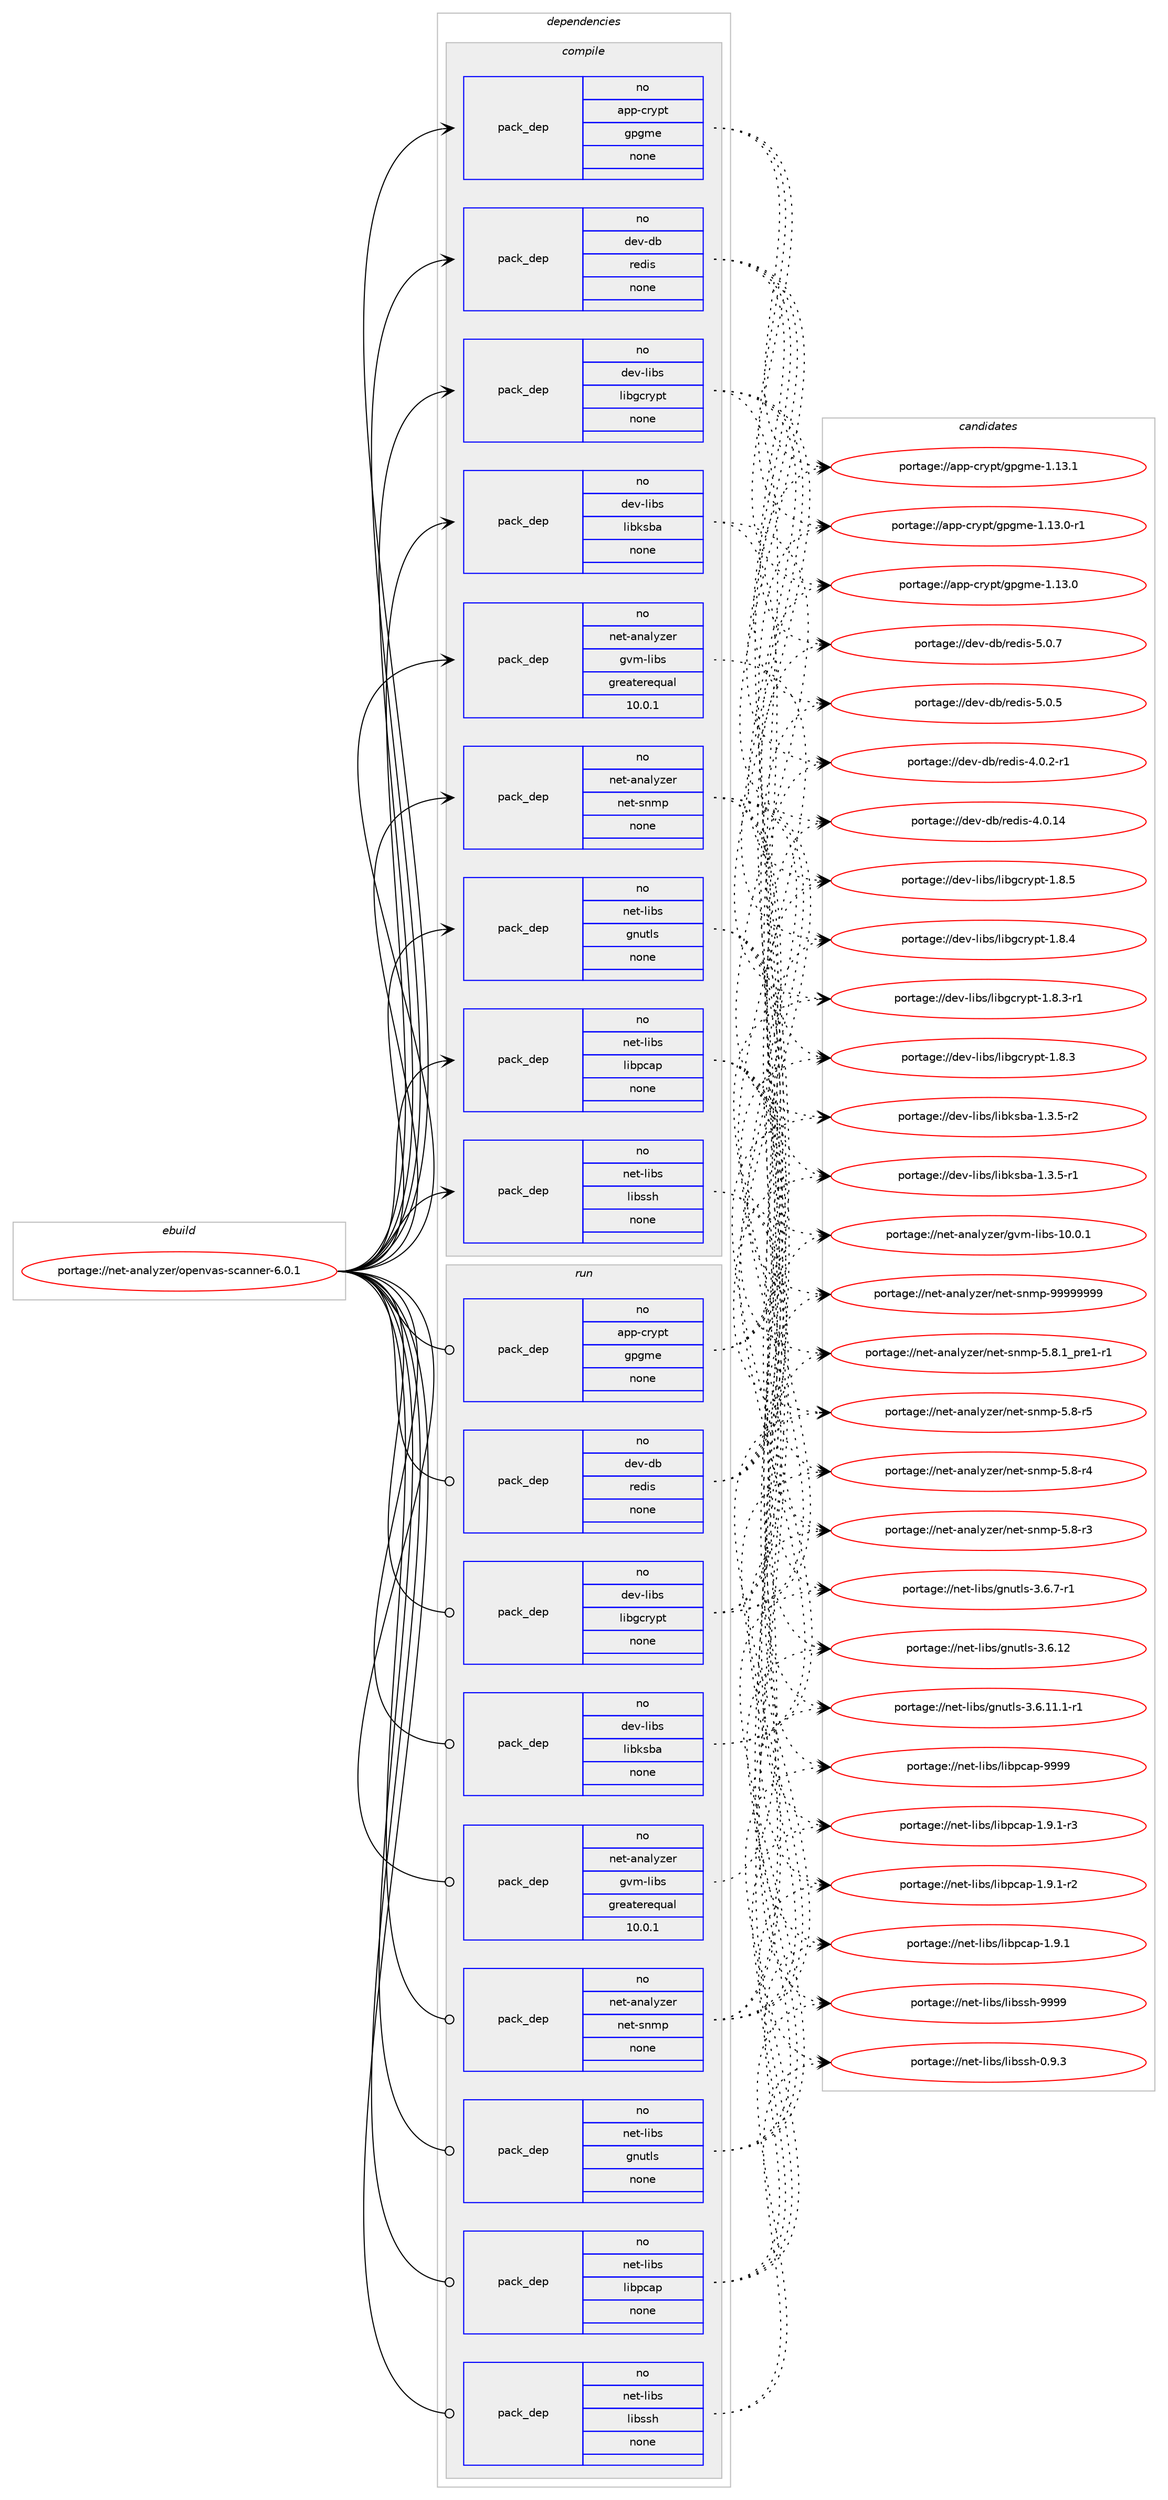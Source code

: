 digraph prolog {

# *************
# Graph options
# *************

newrank=true;
concentrate=true;
compound=true;
graph [rankdir=LR,fontname=Helvetica,fontsize=10,ranksep=1.5];#, ranksep=2.5, nodesep=0.2];
edge  [arrowhead=vee];
node  [fontname=Helvetica,fontsize=10];

# **********
# The ebuild
# **********

subgraph cluster_leftcol {
color=gray;
rank=same;
label=<<i>ebuild</i>>;
id [label="portage://net-analyzer/openvas-scanner-6.0.1", color=red, width=4, href="../net-analyzer/openvas-scanner-6.0.1.svg"];
}

# ****************
# The dependencies
# ****************

subgraph cluster_midcol {
color=gray;
label=<<i>dependencies</i>>;
subgraph cluster_compile {
fillcolor="#eeeeee";
style=filled;
label=<<i>compile</i>>;
subgraph pack51650 {
dependency66739 [label=<<TABLE BORDER="0" CELLBORDER="1" CELLSPACING="0" CELLPADDING="4" WIDTH="220"><TR><TD ROWSPAN="6" CELLPADDING="30">pack_dep</TD></TR><TR><TD WIDTH="110">no</TD></TR><TR><TD>app-crypt</TD></TR><TR><TD>gpgme</TD></TR><TR><TD>none</TD></TR><TR><TD></TD></TR></TABLE>>, shape=none, color=blue];
}
id:e -> dependency66739:w [weight=20,style="solid",arrowhead="vee"];
subgraph pack51651 {
dependency66740 [label=<<TABLE BORDER="0" CELLBORDER="1" CELLSPACING="0" CELLPADDING="4" WIDTH="220"><TR><TD ROWSPAN="6" CELLPADDING="30">pack_dep</TD></TR><TR><TD WIDTH="110">no</TD></TR><TR><TD>dev-db</TD></TR><TR><TD>redis</TD></TR><TR><TD>none</TD></TR><TR><TD></TD></TR></TABLE>>, shape=none, color=blue];
}
id:e -> dependency66740:w [weight=20,style="solid",arrowhead="vee"];
subgraph pack51652 {
dependency66741 [label=<<TABLE BORDER="0" CELLBORDER="1" CELLSPACING="0" CELLPADDING="4" WIDTH="220"><TR><TD ROWSPAN="6" CELLPADDING="30">pack_dep</TD></TR><TR><TD WIDTH="110">no</TD></TR><TR><TD>dev-libs</TD></TR><TR><TD>libgcrypt</TD></TR><TR><TD>none</TD></TR><TR><TD></TD></TR></TABLE>>, shape=none, color=blue];
}
id:e -> dependency66741:w [weight=20,style="solid",arrowhead="vee"];
subgraph pack51653 {
dependency66742 [label=<<TABLE BORDER="0" CELLBORDER="1" CELLSPACING="0" CELLPADDING="4" WIDTH="220"><TR><TD ROWSPAN="6" CELLPADDING="30">pack_dep</TD></TR><TR><TD WIDTH="110">no</TD></TR><TR><TD>dev-libs</TD></TR><TR><TD>libksba</TD></TR><TR><TD>none</TD></TR><TR><TD></TD></TR></TABLE>>, shape=none, color=blue];
}
id:e -> dependency66742:w [weight=20,style="solid",arrowhead="vee"];
subgraph pack51654 {
dependency66743 [label=<<TABLE BORDER="0" CELLBORDER="1" CELLSPACING="0" CELLPADDING="4" WIDTH="220"><TR><TD ROWSPAN="6" CELLPADDING="30">pack_dep</TD></TR><TR><TD WIDTH="110">no</TD></TR><TR><TD>net-analyzer</TD></TR><TR><TD>gvm-libs</TD></TR><TR><TD>greaterequal</TD></TR><TR><TD>10.0.1</TD></TR></TABLE>>, shape=none, color=blue];
}
id:e -> dependency66743:w [weight=20,style="solid",arrowhead="vee"];
subgraph pack51655 {
dependency66744 [label=<<TABLE BORDER="0" CELLBORDER="1" CELLSPACING="0" CELLPADDING="4" WIDTH="220"><TR><TD ROWSPAN="6" CELLPADDING="30">pack_dep</TD></TR><TR><TD WIDTH="110">no</TD></TR><TR><TD>net-analyzer</TD></TR><TR><TD>net-snmp</TD></TR><TR><TD>none</TD></TR><TR><TD></TD></TR></TABLE>>, shape=none, color=blue];
}
id:e -> dependency66744:w [weight=20,style="solid",arrowhead="vee"];
subgraph pack51656 {
dependency66745 [label=<<TABLE BORDER="0" CELLBORDER="1" CELLSPACING="0" CELLPADDING="4" WIDTH="220"><TR><TD ROWSPAN="6" CELLPADDING="30">pack_dep</TD></TR><TR><TD WIDTH="110">no</TD></TR><TR><TD>net-libs</TD></TR><TR><TD>gnutls</TD></TR><TR><TD>none</TD></TR><TR><TD></TD></TR></TABLE>>, shape=none, color=blue];
}
id:e -> dependency66745:w [weight=20,style="solid",arrowhead="vee"];
subgraph pack51657 {
dependency66746 [label=<<TABLE BORDER="0" CELLBORDER="1" CELLSPACING="0" CELLPADDING="4" WIDTH="220"><TR><TD ROWSPAN="6" CELLPADDING="30">pack_dep</TD></TR><TR><TD WIDTH="110">no</TD></TR><TR><TD>net-libs</TD></TR><TR><TD>libpcap</TD></TR><TR><TD>none</TD></TR><TR><TD></TD></TR></TABLE>>, shape=none, color=blue];
}
id:e -> dependency66746:w [weight=20,style="solid",arrowhead="vee"];
subgraph pack51658 {
dependency66747 [label=<<TABLE BORDER="0" CELLBORDER="1" CELLSPACING="0" CELLPADDING="4" WIDTH="220"><TR><TD ROWSPAN="6" CELLPADDING="30">pack_dep</TD></TR><TR><TD WIDTH="110">no</TD></TR><TR><TD>net-libs</TD></TR><TR><TD>libssh</TD></TR><TR><TD>none</TD></TR><TR><TD></TD></TR></TABLE>>, shape=none, color=blue];
}
id:e -> dependency66747:w [weight=20,style="solid",arrowhead="vee"];
}
subgraph cluster_compileandrun {
fillcolor="#eeeeee";
style=filled;
label=<<i>compile and run</i>>;
}
subgraph cluster_run {
fillcolor="#eeeeee";
style=filled;
label=<<i>run</i>>;
subgraph pack51659 {
dependency66748 [label=<<TABLE BORDER="0" CELLBORDER="1" CELLSPACING="0" CELLPADDING="4" WIDTH="220"><TR><TD ROWSPAN="6" CELLPADDING="30">pack_dep</TD></TR><TR><TD WIDTH="110">no</TD></TR><TR><TD>app-crypt</TD></TR><TR><TD>gpgme</TD></TR><TR><TD>none</TD></TR><TR><TD></TD></TR></TABLE>>, shape=none, color=blue];
}
id:e -> dependency66748:w [weight=20,style="solid",arrowhead="odot"];
subgraph pack51660 {
dependency66749 [label=<<TABLE BORDER="0" CELLBORDER="1" CELLSPACING="0" CELLPADDING="4" WIDTH="220"><TR><TD ROWSPAN="6" CELLPADDING="30">pack_dep</TD></TR><TR><TD WIDTH="110">no</TD></TR><TR><TD>dev-db</TD></TR><TR><TD>redis</TD></TR><TR><TD>none</TD></TR><TR><TD></TD></TR></TABLE>>, shape=none, color=blue];
}
id:e -> dependency66749:w [weight=20,style="solid",arrowhead="odot"];
subgraph pack51661 {
dependency66750 [label=<<TABLE BORDER="0" CELLBORDER="1" CELLSPACING="0" CELLPADDING="4" WIDTH="220"><TR><TD ROWSPAN="6" CELLPADDING="30">pack_dep</TD></TR><TR><TD WIDTH="110">no</TD></TR><TR><TD>dev-libs</TD></TR><TR><TD>libgcrypt</TD></TR><TR><TD>none</TD></TR><TR><TD></TD></TR></TABLE>>, shape=none, color=blue];
}
id:e -> dependency66750:w [weight=20,style="solid",arrowhead="odot"];
subgraph pack51662 {
dependency66751 [label=<<TABLE BORDER="0" CELLBORDER="1" CELLSPACING="0" CELLPADDING="4" WIDTH="220"><TR><TD ROWSPAN="6" CELLPADDING="30">pack_dep</TD></TR><TR><TD WIDTH="110">no</TD></TR><TR><TD>dev-libs</TD></TR><TR><TD>libksba</TD></TR><TR><TD>none</TD></TR><TR><TD></TD></TR></TABLE>>, shape=none, color=blue];
}
id:e -> dependency66751:w [weight=20,style="solid",arrowhead="odot"];
subgraph pack51663 {
dependency66752 [label=<<TABLE BORDER="0" CELLBORDER="1" CELLSPACING="0" CELLPADDING="4" WIDTH="220"><TR><TD ROWSPAN="6" CELLPADDING="30">pack_dep</TD></TR><TR><TD WIDTH="110">no</TD></TR><TR><TD>net-analyzer</TD></TR><TR><TD>gvm-libs</TD></TR><TR><TD>greaterequal</TD></TR><TR><TD>10.0.1</TD></TR></TABLE>>, shape=none, color=blue];
}
id:e -> dependency66752:w [weight=20,style="solid",arrowhead="odot"];
subgraph pack51664 {
dependency66753 [label=<<TABLE BORDER="0" CELLBORDER="1" CELLSPACING="0" CELLPADDING="4" WIDTH="220"><TR><TD ROWSPAN="6" CELLPADDING="30">pack_dep</TD></TR><TR><TD WIDTH="110">no</TD></TR><TR><TD>net-analyzer</TD></TR><TR><TD>net-snmp</TD></TR><TR><TD>none</TD></TR><TR><TD></TD></TR></TABLE>>, shape=none, color=blue];
}
id:e -> dependency66753:w [weight=20,style="solid",arrowhead="odot"];
subgraph pack51665 {
dependency66754 [label=<<TABLE BORDER="0" CELLBORDER="1" CELLSPACING="0" CELLPADDING="4" WIDTH="220"><TR><TD ROWSPAN="6" CELLPADDING="30">pack_dep</TD></TR><TR><TD WIDTH="110">no</TD></TR><TR><TD>net-libs</TD></TR><TR><TD>gnutls</TD></TR><TR><TD>none</TD></TR><TR><TD></TD></TR></TABLE>>, shape=none, color=blue];
}
id:e -> dependency66754:w [weight=20,style="solid",arrowhead="odot"];
subgraph pack51666 {
dependency66755 [label=<<TABLE BORDER="0" CELLBORDER="1" CELLSPACING="0" CELLPADDING="4" WIDTH="220"><TR><TD ROWSPAN="6" CELLPADDING="30">pack_dep</TD></TR><TR><TD WIDTH="110">no</TD></TR><TR><TD>net-libs</TD></TR><TR><TD>libpcap</TD></TR><TR><TD>none</TD></TR><TR><TD></TD></TR></TABLE>>, shape=none, color=blue];
}
id:e -> dependency66755:w [weight=20,style="solid",arrowhead="odot"];
subgraph pack51667 {
dependency66756 [label=<<TABLE BORDER="0" CELLBORDER="1" CELLSPACING="0" CELLPADDING="4" WIDTH="220"><TR><TD ROWSPAN="6" CELLPADDING="30">pack_dep</TD></TR><TR><TD WIDTH="110">no</TD></TR><TR><TD>net-libs</TD></TR><TR><TD>libssh</TD></TR><TR><TD>none</TD></TR><TR><TD></TD></TR></TABLE>>, shape=none, color=blue];
}
id:e -> dependency66756:w [weight=20,style="solid",arrowhead="odot"];
}
}

# **************
# The candidates
# **************

subgraph cluster_choices {
rank=same;
color=gray;
label=<<i>candidates</i>>;

subgraph choice51650 {
color=black;
nodesep=1;
choice9711211245991141211121164710311210310910145494649514649 [label="portage://app-crypt/gpgme-1.13.1", color=red, width=4,href="../app-crypt/gpgme-1.13.1.svg"];
choice97112112459911412111211647103112103109101454946495146484511449 [label="portage://app-crypt/gpgme-1.13.0-r1", color=red, width=4,href="../app-crypt/gpgme-1.13.0-r1.svg"];
choice9711211245991141211121164710311210310910145494649514648 [label="portage://app-crypt/gpgme-1.13.0", color=red, width=4,href="../app-crypt/gpgme-1.13.0.svg"];
dependency66739:e -> choice9711211245991141211121164710311210310910145494649514649:w [style=dotted,weight="100"];
dependency66739:e -> choice97112112459911412111211647103112103109101454946495146484511449:w [style=dotted,weight="100"];
dependency66739:e -> choice9711211245991141211121164710311210310910145494649514648:w [style=dotted,weight="100"];
}
subgraph choice51651 {
color=black;
nodesep=1;
choice100101118451009847114101100105115455346484655 [label="portage://dev-db/redis-5.0.7", color=red, width=4,href="../dev-db/redis-5.0.7.svg"];
choice100101118451009847114101100105115455346484653 [label="portage://dev-db/redis-5.0.5", color=red, width=4,href="../dev-db/redis-5.0.5.svg"];
choice1001011184510098471141011001051154552464846504511449 [label="portage://dev-db/redis-4.0.2-r1", color=red, width=4,href="../dev-db/redis-4.0.2-r1.svg"];
choice10010111845100984711410110010511545524648464952 [label="portage://dev-db/redis-4.0.14", color=red, width=4,href="../dev-db/redis-4.0.14.svg"];
dependency66740:e -> choice100101118451009847114101100105115455346484655:w [style=dotted,weight="100"];
dependency66740:e -> choice100101118451009847114101100105115455346484653:w [style=dotted,weight="100"];
dependency66740:e -> choice1001011184510098471141011001051154552464846504511449:w [style=dotted,weight="100"];
dependency66740:e -> choice10010111845100984711410110010511545524648464952:w [style=dotted,weight="100"];
}
subgraph choice51652 {
color=black;
nodesep=1;
choice1001011184510810598115471081059810399114121112116454946564653 [label="portage://dev-libs/libgcrypt-1.8.5", color=red, width=4,href="../dev-libs/libgcrypt-1.8.5.svg"];
choice1001011184510810598115471081059810399114121112116454946564652 [label="portage://dev-libs/libgcrypt-1.8.4", color=red, width=4,href="../dev-libs/libgcrypt-1.8.4.svg"];
choice10010111845108105981154710810598103991141211121164549465646514511449 [label="portage://dev-libs/libgcrypt-1.8.3-r1", color=red, width=4,href="../dev-libs/libgcrypt-1.8.3-r1.svg"];
choice1001011184510810598115471081059810399114121112116454946564651 [label="portage://dev-libs/libgcrypt-1.8.3", color=red, width=4,href="../dev-libs/libgcrypt-1.8.3.svg"];
dependency66741:e -> choice1001011184510810598115471081059810399114121112116454946564653:w [style=dotted,weight="100"];
dependency66741:e -> choice1001011184510810598115471081059810399114121112116454946564652:w [style=dotted,weight="100"];
dependency66741:e -> choice10010111845108105981154710810598103991141211121164549465646514511449:w [style=dotted,weight="100"];
dependency66741:e -> choice1001011184510810598115471081059810399114121112116454946564651:w [style=dotted,weight="100"];
}
subgraph choice51653 {
color=black;
nodesep=1;
choice1001011184510810598115471081059810711598974549465146534511450 [label="portage://dev-libs/libksba-1.3.5-r2", color=red, width=4,href="../dev-libs/libksba-1.3.5-r2.svg"];
choice1001011184510810598115471081059810711598974549465146534511449 [label="portage://dev-libs/libksba-1.3.5-r1", color=red, width=4,href="../dev-libs/libksba-1.3.5-r1.svg"];
dependency66742:e -> choice1001011184510810598115471081059810711598974549465146534511450:w [style=dotted,weight="100"];
dependency66742:e -> choice1001011184510810598115471081059810711598974549465146534511449:w [style=dotted,weight="100"];
}
subgraph choice51654 {
color=black;
nodesep=1;
choice11010111645971109710812112210111447103118109451081059811545494846484649 [label="portage://net-analyzer/gvm-libs-10.0.1", color=red, width=4,href="../net-analyzer/gvm-libs-10.0.1.svg"];
dependency66743:e -> choice11010111645971109710812112210111447103118109451081059811545494846484649:w [style=dotted,weight="100"];
}
subgraph choice51655 {
color=black;
nodesep=1;
choice1101011164597110971081211221011144711010111645115110109112455757575757575757 [label="portage://net-analyzer/net-snmp-99999999", color=red, width=4,href="../net-analyzer/net-snmp-99999999.svg"];
choice110101116459711097108121122101114471101011164511511010911245534656464995112114101494511449 [label="portage://net-analyzer/net-snmp-5.8.1_pre1-r1", color=red, width=4,href="../net-analyzer/net-snmp-5.8.1_pre1-r1.svg"];
choice1101011164597110971081211221011144711010111645115110109112455346564511453 [label="portage://net-analyzer/net-snmp-5.8-r5", color=red, width=4,href="../net-analyzer/net-snmp-5.8-r5.svg"];
choice1101011164597110971081211221011144711010111645115110109112455346564511452 [label="portage://net-analyzer/net-snmp-5.8-r4", color=red, width=4,href="../net-analyzer/net-snmp-5.8-r4.svg"];
choice1101011164597110971081211221011144711010111645115110109112455346564511451 [label="portage://net-analyzer/net-snmp-5.8-r3", color=red, width=4,href="../net-analyzer/net-snmp-5.8-r3.svg"];
dependency66744:e -> choice1101011164597110971081211221011144711010111645115110109112455757575757575757:w [style=dotted,weight="100"];
dependency66744:e -> choice110101116459711097108121122101114471101011164511511010911245534656464995112114101494511449:w [style=dotted,weight="100"];
dependency66744:e -> choice1101011164597110971081211221011144711010111645115110109112455346564511453:w [style=dotted,weight="100"];
dependency66744:e -> choice1101011164597110971081211221011144711010111645115110109112455346564511452:w [style=dotted,weight="100"];
dependency66744:e -> choice1101011164597110971081211221011144711010111645115110109112455346564511451:w [style=dotted,weight="100"];
}
subgraph choice51656 {
color=black;
nodesep=1;
choice1101011164510810598115471031101171161081154551465446554511449 [label="portage://net-libs/gnutls-3.6.7-r1", color=red, width=4,href="../net-libs/gnutls-3.6.7-r1.svg"];
choice11010111645108105981154710311011711610811545514654464950 [label="portage://net-libs/gnutls-3.6.12", color=red, width=4,href="../net-libs/gnutls-3.6.12.svg"];
choice1101011164510810598115471031101171161081154551465446494946494511449 [label="portage://net-libs/gnutls-3.6.11.1-r1", color=red, width=4,href="../net-libs/gnutls-3.6.11.1-r1.svg"];
dependency66745:e -> choice1101011164510810598115471031101171161081154551465446554511449:w [style=dotted,weight="100"];
dependency66745:e -> choice11010111645108105981154710311011711610811545514654464950:w [style=dotted,weight="100"];
dependency66745:e -> choice1101011164510810598115471031101171161081154551465446494946494511449:w [style=dotted,weight="100"];
}
subgraph choice51657 {
color=black;
nodesep=1;
choice1101011164510810598115471081059811299971124557575757 [label="portage://net-libs/libpcap-9999", color=red, width=4,href="../net-libs/libpcap-9999.svg"];
choice1101011164510810598115471081059811299971124549465746494511451 [label="portage://net-libs/libpcap-1.9.1-r3", color=red, width=4,href="../net-libs/libpcap-1.9.1-r3.svg"];
choice1101011164510810598115471081059811299971124549465746494511450 [label="portage://net-libs/libpcap-1.9.1-r2", color=red, width=4,href="../net-libs/libpcap-1.9.1-r2.svg"];
choice110101116451081059811547108105981129997112454946574649 [label="portage://net-libs/libpcap-1.9.1", color=red, width=4,href="../net-libs/libpcap-1.9.1.svg"];
dependency66746:e -> choice1101011164510810598115471081059811299971124557575757:w [style=dotted,weight="100"];
dependency66746:e -> choice1101011164510810598115471081059811299971124549465746494511451:w [style=dotted,weight="100"];
dependency66746:e -> choice1101011164510810598115471081059811299971124549465746494511450:w [style=dotted,weight="100"];
dependency66746:e -> choice110101116451081059811547108105981129997112454946574649:w [style=dotted,weight="100"];
}
subgraph choice51658 {
color=black;
nodesep=1;
choice110101116451081059811547108105981151151044557575757 [label="portage://net-libs/libssh-9999", color=red, width=4,href="../net-libs/libssh-9999.svg"];
choice11010111645108105981154710810598115115104454846574651 [label="portage://net-libs/libssh-0.9.3", color=red, width=4,href="../net-libs/libssh-0.9.3.svg"];
dependency66747:e -> choice110101116451081059811547108105981151151044557575757:w [style=dotted,weight="100"];
dependency66747:e -> choice11010111645108105981154710810598115115104454846574651:w [style=dotted,weight="100"];
}
subgraph choice51659 {
color=black;
nodesep=1;
choice9711211245991141211121164710311210310910145494649514649 [label="portage://app-crypt/gpgme-1.13.1", color=red, width=4,href="../app-crypt/gpgme-1.13.1.svg"];
choice97112112459911412111211647103112103109101454946495146484511449 [label="portage://app-crypt/gpgme-1.13.0-r1", color=red, width=4,href="../app-crypt/gpgme-1.13.0-r1.svg"];
choice9711211245991141211121164710311210310910145494649514648 [label="portage://app-crypt/gpgme-1.13.0", color=red, width=4,href="../app-crypt/gpgme-1.13.0.svg"];
dependency66748:e -> choice9711211245991141211121164710311210310910145494649514649:w [style=dotted,weight="100"];
dependency66748:e -> choice97112112459911412111211647103112103109101454946495146484511449:w [style=dotted,weight="100"];
dependency66748:e -> choice9711211245991141211121164710311210310910145494649514648:w [style=dotted,weight="100"];
}
subgraph choice51660 {
color=black;
nodesep=1;
choice100101118451009847114101100105115455346484655 [label="portage://dev-db/redis-5.0.7", color=red, width=4,href="../dev-db/redis-5.0.7.svg"];
choice100101118451009847114101100105115455346484653 [label="portage://dev-db/redis-5.0.5", color=red, width=4,href="../dev-db/redis-5.0.5.svg"];
choice1001011184510098471141011001051154552464846504511449 [label="portage://dev-db/redis-4.0.2-r1", color=red, width=4,href="../dev-db/redis-4.0.2-r1.svg"];
choice10010111845100984711410110010511545524648464952 [label="portage://dev-db/redis-4.0.14", color=red, width=4,href="../dev-db/redis-4.0.14.svg"];
dependency66749:e -> choice100101118451009847114101100105115455346484655:w [style=dotted,weight="100"];
dependency66749:e -> choice100101118451009847114101100105115455346484653:w [style=dotted,weight="100"];
dependency66749:e -> choice1001011184510098471141011001051154552464846504511449:w [style=dotted,weight="100"];
dependency66749:e -> choice10010111845100984711410110010511545524648464952:w [style=dotted,weight="100"];
}
subgraph choice51661 {
color=black;
nodesep=1;
choice1001011184510810598115471081059810399114121112116454946564653 [label="portage://dev-libs/libgcrypt-1.8.5", color=red, width=4,href="../dev-libs/libgcrypt-1.8.5.svg"];
choice1001011184510810598115471081059810399114121112116454946564652 [label="portage://dev-libs/libgcrypt-1.8.4", color=red, width=4,href="../dev-libs/libgcrypt-1.8.4.svg"];
choice10010111845108105981154710810598103991141211121164549465646514511449 [label="portage://dev-libs/libgcrypt-1.8.3-r1", color=red, width=4,href="../dev-libs/libgcrypt-1.8.3-r1.svg"];
choice1001011184510810598115471081059810399114121112116454946564651 [label="portage://dev-libs/libgcrypt-1.8.3", color=red, width=4,href="../dev-libs/libgcrypt-1.8.3.svg"];
dependency66750:e -> choice1001011184510810598115471081059810399114121112116454946564653:w [style=dotted,weight="100"];
dependency66750:e -> choice1001011184510810598115471081059810399114121112116454946564652:w [style=dotted,weight="100"];
dependency66750:e -> choice10010111845108105981154710810598103991141211121164549465646514511449:w [style=dotted,weight="100"];
dependency66750:e -> choice1001011184510810598115471081059810399114121112116454946564651:w [style=dotted,weight="100"];
}
subgraph choice51662 {
color=black;
nodesep=1;
choice1001011184510810598115471081059810711598974549465146534511450 [label="portage://dev-libs/libksba-1.3.5-r2", color=red, width=4,href="../dev-libs/libksba-1.3.5-r2.svg"];
choice1001011184510810598115471081059810711598974549465146534511449 [label="portage://dev-libs/libksba-1.3.5-r1", color=red, width=4,href="../dev-libs/libksba-1.3.5-r1.svg"];
dependency66751:e -> choice1001011184510810598115471081059810711598974549465146534511450:w [style=dotted,weight="100"];
dependency66751:e -> choice1001011184510810598115471081059810711598974549465146534511449:w [style=dotted,weight="100"];
}
subgraph choice51663 {
color=black;
nodesep=1;
choice11010111645971109710812112210111447103118109451081059811545494846484649 [label="portage://net-analyzer/gvm-libs-10.0.1", color=red, width=4,href="../net-analyzer/gvm-libs-10.0.1.svg"];
dependency66752:e -> choice11010111645971109710812112210111447103118109451081059811545494846484649:w [style=dotted,weight="100"];
}
subgraph choice51664 {
color=black;
nodesep=1;
choice1101011164597110971081211221011144711010111645115110109112455757575757575757 [label="portage://net-analyzer/net-snmp-99999999", color=red, width=4,href="../net-analyzer/net-snmp-99999999.svg"];
choice110101116459711097108121122101114471101011164511511010911245534656464995112114101494511449 [label="portage://net-analyzer/net-snmp-5.8.1_pre1-r1", color=red, width=4,href="../net-analyzer/net-snmp-5.8.1_pre1-r1.svg"];
choice1101011164597110971081211221011144711010111645115110109112455346564511453 [label="portage://net-analyzer/net-snmp-5.8-r5", color=red, width=4,href="../net-analyzer/net-snmp-5.8-r5.svg"];
choice1101011164597110971081211221011144711010111645115110109112455346564511452 [label="portage://net-analyzer/net-snmp-5.8-r4", color=red, width=4,href="../net-analyzer/net-snmp-5.8-r4.svg"];
choice1101011164597110971081211221011144711010111645115110109112455346564511451 [label="portage://net-analyzer/net-snmp-5.8-r3", color=red, width=4,href="../net-analyzer/net-snmp-5.8-r3.svg"];
dependency66753:e -> choice1101011164597110971081211221011144711010111645115110109112455757575757575757:w [style=dotted,weight="100"];
dependency66753:e -> choice110101116459711097108121122101114471101011164511511010911245534656464995112114101494511449:w [style=dotted,weight="100"];
dependency66753:e -> choice1101011164597110971081211221011144711010111645115110109112455346564511453:w [style=dotted,weight="100"];
dependency66753:e -> choice1101011164597110971081211221011144711010111645115110109112455346564511452:w [style=dotted,weight="100"];
dependency66753:e -> choice1101011164597110971081211221011144711010111645115110109112455346564511451:w [style=dotted,weight="100"];
}
subgraph choice51665 {
color=black;
nodesep=1;
choice1101011164510810598115471031101171161081154551465446554511449 [label="portage://net-libs/gnutls-3.6.7-r1", color=red, width=4,href="../net-libs/gnutls-3.6.7-r1.svg"];
choice11010111645108105981154710311011711610811545514654464950 [label="portage://net-libs/gnutls-3.6.12", color=red, width=4,href="../net-libs/gnutls-3.6.12.svg"];
choice1101011164510810598115471031101171161081154551465446494946494511449 [label="portage://net-libs/gnutls-3.6.11.1-r1", color=red, width=4,href="../net-libs/gnutls-3.6.11.1-r1.svg"];
dependency66754:e -> choice1101011164510810598115471031101171161081154551465446554511449:w [style=dotted,weight="100"];
dependency66754:e -> choice11010111645108105981154710311011711610811545514654464950:w [style=dotted,weight="100"];
dependency66754:e -> choice1101011164510810598115471031101171161081154551465446494946494511449:w [style=dotted,weight="100"];
}
subgraph choice51666 {
color=black;
nodesep=1;
choice1101011164510810598115471081059811299971124557575757 [label="portage://net-libs/libpcap-9999", color=red, width=4,href="../net-libs/libpcap-9999.svg"];
choice1101011164510810598115471081059811299971124549465746494511451 [label="portage://net-libs/libpcap-1.9.1-r3", color=red, width=4,href="../net-libs/libpcap-1.9.1-r3.svg"];
choice1101011164510810598115471081059811299971124549465746494511450 [label="portage://net-libs/libpcap-1.9.1-r2", color=red, width=4,href="../net-libs/libpcap-1.9.1-r2.svg"];
choice110101116451081059811547108105981129997112454946574649 [label="portage://net-libs/libpcap-1.9.1", color=red, width=4,href="../net-libs/libpcap-1.9.1.svg"];
dependency66755:e -> choice1101011164510810598115471081059811299971124557575757:w [style=dotted,weight="100"];
dependency66755:e -> choice1101011164510810598115471081059811299971124549465746494511451:w [style=dotted,weight="100"];
dependency66755:e -> choice1101011164510810598115471081059811299971124549465746494511450:w [style=dotted,weight="100"];
dependency66755:e -> choice110101116451081059811547108105981129997112454946574649:w [style=dotted,weight="100"];
}
subgraph choice51667 {
color=black;
nodesep=1;
choice110101116451081059811547108105981151151044557575757 [label="portage://net-libs/libssh-9999", color=red, width=4,href="../net-libs/libssh-9999.svg"];
choice11010111645108105981154710810598115115104454846574651 [label="portage://net-libs/libssh-0.9.3", color=red, width=4,href="../net-libs/libssh-0.9.3.svg"];
dependency66756:e -> choice110101116451081059811547108105981151151044557575757:w [style=dotted,weight="100"];
dependency66756:e -> choice11010111645108105981154710810598115115104454846574651:w [style=dotted,weight="100"];
}
}

}
